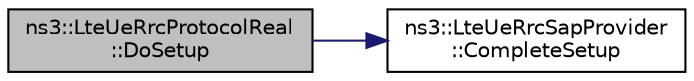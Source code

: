 digraph "ns3::LteUeRrcProtocolReal::DoSetup"
{
 // LATEX_PDF_SIZE
  edge [fontname="Helvetica",fontsize="10",labelfontname="Helvetica",labelfontsize="10"];
  node [fontname="Helvetica",fontsize="10",shape=record];
  rankdir="LR";
  Node1 [label="ns3::LteUeRrcProtocolReal\l::DoSetup",height=0.2,width=0.4,color="black", fillcolor="grey75", style="filled", fontcolor="black",tooltip="Setup function."];
  Node1 -> Node2 [color="midnightblue",fontsize="10",style="solid",fontname="Helvetica"];
  Node2 [label="ns3::LteUeRrcSapProvider\l::CompleteSetup",height=0.2,width=0.4,color="black", fillcolor="white", style="filled",URL="$classns3_1_1_lte_ue_rrc_sap_provider.html#a4c1f8cda8a1fcf1f509fa21770da682d",tooltip="Complete setup function."];
}
